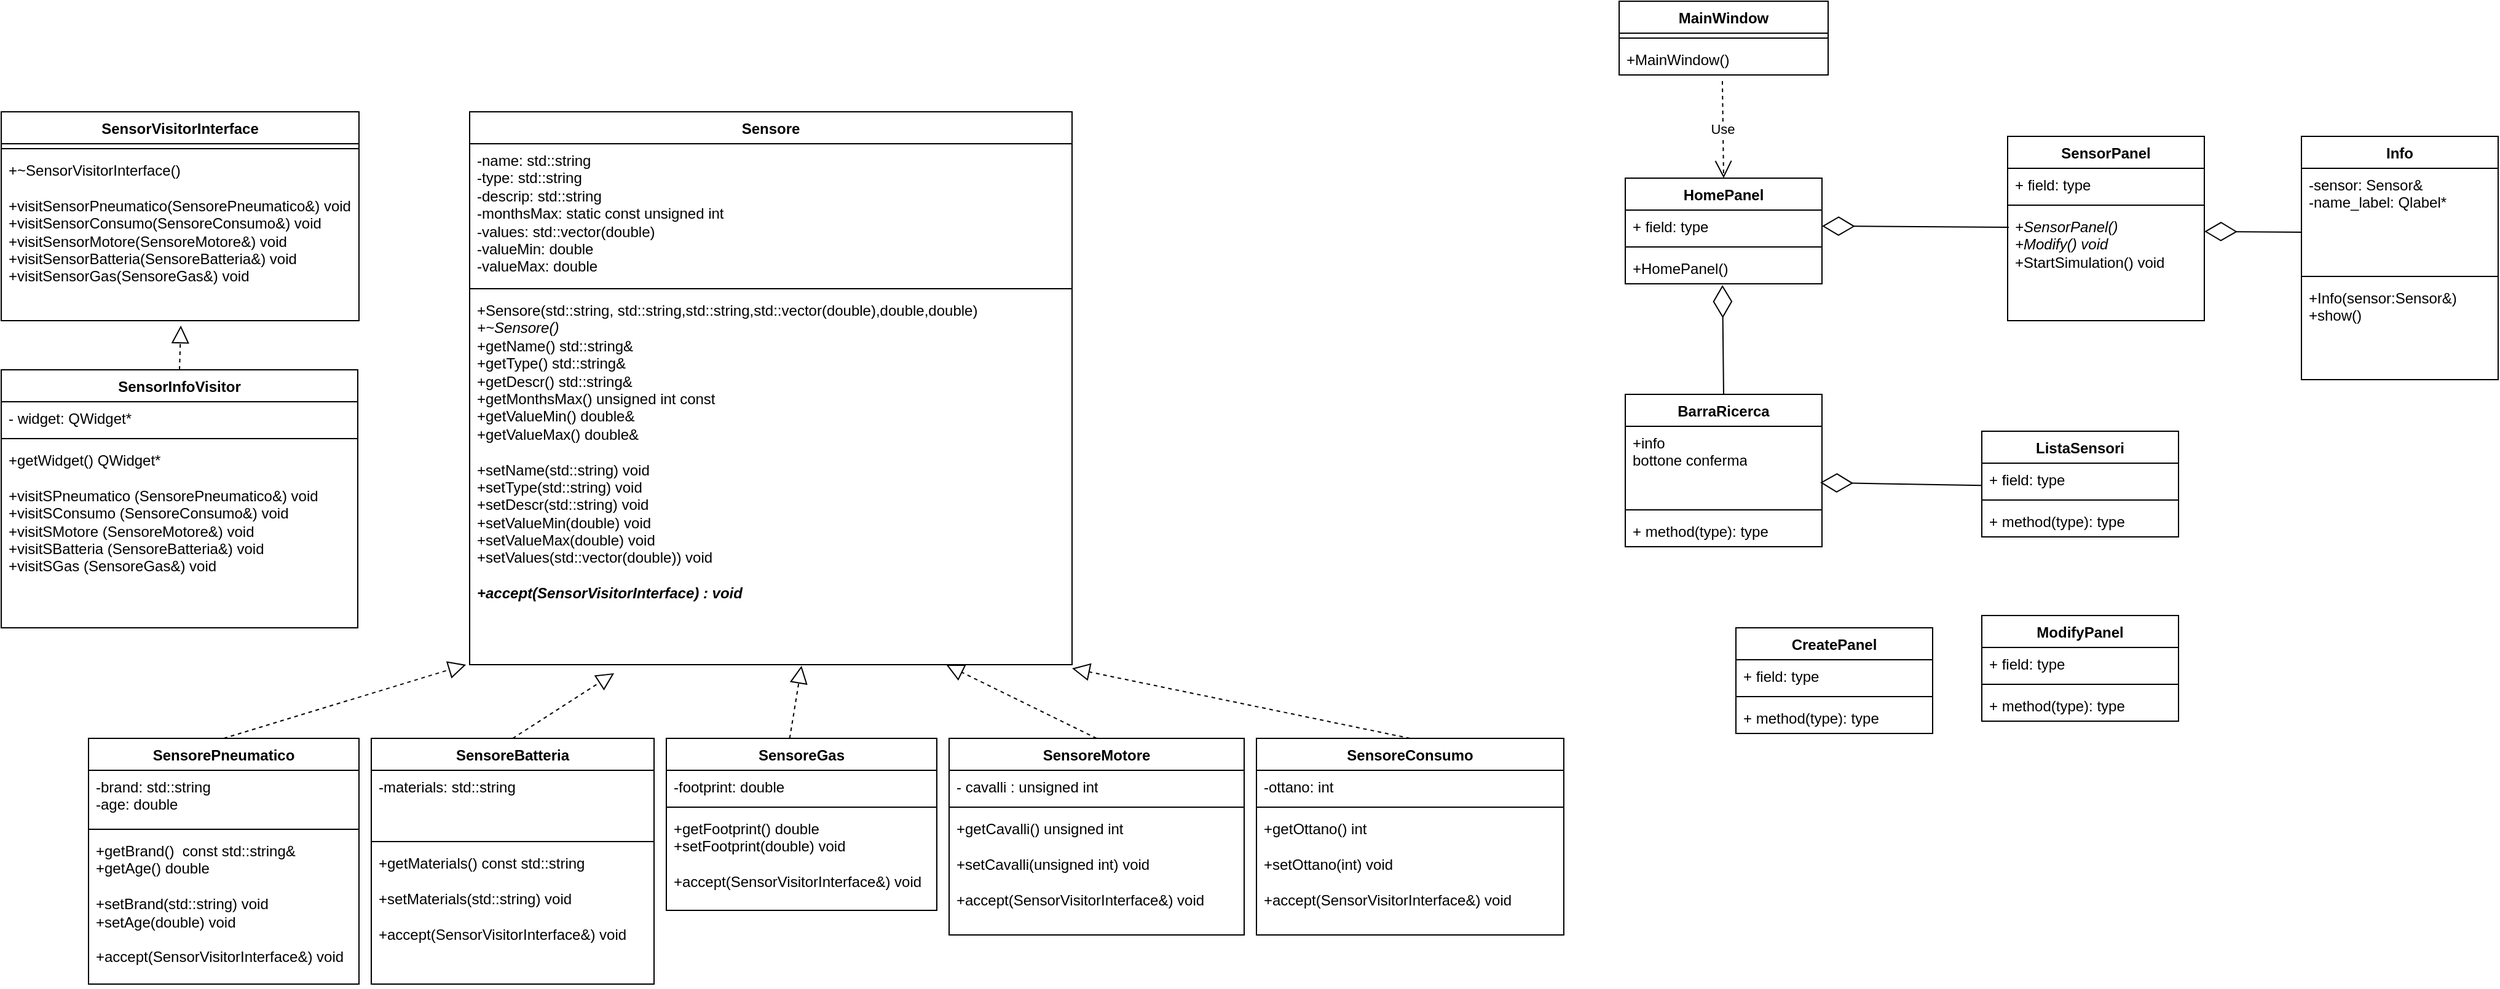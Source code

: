 <mxfile version="23.1.1" type="device">
  <diagram name="Pagina-1" id="JBa5BIfP5XsQkjDBplWv">
    <mxGraphModel dx="2501" dy="1965" grid="1" gridSize="10" guides="1" tooltips="1" connect="1" arrows="1" fold="1" page="1" pageScale="1" pageWidth="827" pageHeight="1169" math="0" shadow="0">
      <root>
        <mxCell id="0" />
        <mxCell id="1" parent="0" />
        <mxCell id="zbL_qKf_Tlt8L6PKWQmp-9" value="Sensore" style="swimlane;fontStyle=1;align=center;verticalAlign=top;childLayout=stackLayout;horizontal=1;startSize=26;horizontalStack=0;resizeParent=1;resizeParentMax=0;resizeLast=0;collapsible=1;marginBottom=0;whiteSpace=wrap;html=1;" parent="1" vertex="1">
          <mxGeometry x="-10" y="-140" width="490" height="450" as="geometry" />
        </mxCell>
        <mxCell id="zbL_qKf_Tlt8L6PKWQmp-10" value="-name: std::string&lt;br&gt;-type: std::string&lt;br&gt;-descrip: std::string&lt;br&gt;-monthsMax: static const unsigned int&lt;br&gt;-values: std::vector(double)&lt;br&gt;-valueMin: double&lt;br&gt;-valueMax: double" style="text;strokeColor=none;fillColor=none;align=left;verticalAlign=top;spacingLeft=4;spacingRight=4;overflow=hidden;rotatable=0;points=[[0,0.5],[1,0.5]];portConstraint=eastwest;whiteSpace=wrap;html=1;" parent="zbL_qKf_Tlt8L6PKWQmp-9" vertex="1">
          <mxGeometry y="26" width="490" height="114" as="geometry" />
        </mxCell>
        <mxCell id="zbL_qKf_Tlt8L6PKWQmp-11" value="" style="line;strokeWidth=1;fillColor=none;align=left;verticalAlign=middle;spacingTop=-1;spacingLeft=3;spacingRight=3;rotatable=0;labelPosition=right;points=[];portConstraint=eastwest;strokeColor=inherit;" parent="zbL_qKf_Tlt8L6PKWQmp-9" vertex="1">
          <mxGeometry y="140" width="490" height="8" as="geometry" />
        </mxCell>
        <mxCell id="zbL_qKf_Tlt8L6PKWQmp-12" value="+Sensore(std::string, std::string,std::string,std::vector(double),double,double)&lt;br&gt;&lt;i&gt;+~Sensore()&lt;br&gt;&lt;/i&gt;+getName() std::string&amp;amp;&lt;br&gt;+getType() std::string&amp;amp;&lt;br&gt;+getDescr() std::string&amp;amp;&lt;br&gt;+getMonthsMax() unsigned int const&lt;br&gt;+getValueMin() double&amp;amp;&lt;br&gt;+getValueMax() double&amp;amp;&lt;br&gt;&lt;br&gt;+setName(std::string) void&lt;br&gt;+setType(std::string) void&lt;br&gt;+setDescr(std::string) void&lt;br&gt;+setValueMin(double) void&lt;br&gt;+setValueMax(double) void&lt;br&gt;+setValues(std::vector(double)) void&lt;br&gt;&lt;br&gt;&lt;b&gt;&lt;i&gt;+accept(SensorVisitorInterface) : void&lt;/i&gt;&lt;/b&gt;" style="text;strokeColor=none;fillColor=none;align=left;verticalAlign=top;spacingLeft=4;spacingRight=4;overflow=hidden;rotatable=0;points=[[0,0.5],[1,0.5]];portConstraint=eastwest;whiteSpace=wrap;html=1;" parent="zbL_qKf_Tlt8L6PKWQmp-9" vertex="1">
          <mxGeometry y="148" width="490" height="302" as="geometry" />
        </mxCell>
        <mxCell id="zbL_qKf_Tlt8L6PKWQmp-13" value="SensorePneumatico" style="swimlane;fontStyle=1;align=center;verticalAlign=top;childLayout=stackLayout;horizontal=1;startSize=26;horizontalStack=0;resizeParent=1;resizeParentMax=0;resizeLast=0;collapsible=1;marginBottom=0;whiteSpace=wrap;html=1;" parent="1" vertex="1">
          <mxGeometry x="-320" y="370" width="220" height="200" as="geometry" />
        </mxCell>
        <mxCell id="zbL_qKf_Tlt8L6PKWQmp-14" value="-brand: std::string&lt;br&gt;-age: double" style="text;strokeColor=none;fillColor=none;align=left;verticalAlign=top;spacingLeft=4;spacingRight=4;overflow=hidden;rotatable=0;points=[[0,0.5],[1,0.5]];portConstraint=eastwest;whiteSpace=wrap;html=1;" parent="zbL_qKf_Tlt8L6PKWQmp-13" vertex="1">
          <mxGeometry y="26" width="220" height="44" as="geometry" />
        </mxCell>
        <mxCell id="zbL_qKf_Tlt8L6PKWQmp-15" value="" style="line;strokeWidth=1;fillColor=none;align=left;verticalAlign=middle;spacingTop=-1;spacingLeft=3;spacingRight=3;rotatable=0;labelPosition=right;points=[];portConstraint=eastwest;strokeColor=inherit;" parent="zbL_qKf_Tlt8L6PKWQmp-13" vertex="1">
          <mxGeometry y="70" width="220" height="8" as="geometry" />
        </mxCell>
        <mxCell id="zbL_qKf_Tlt8L6PKWQmp-16" value="+getBrand()&amp;nbsp; const std::string&amp;amp;&lt;br&gt;+getAge() double&lt;br&gt;&lt;br&gt;+setBrand(std::string) void&lt;br&gt;+setAge(double) void&lt;br&gt;&lt;br&gt;+accept(SensorVisitorInterface&amp;amp;) void" style="text;strokeColor=none;fillColor=none;align=left;verticalAlign=top;spacingLeft=4;spacingRight=4;overflow=hidden;rotatable=0;points=[[0,0.5],[1,0.5]];portConstraint=eastwest;whiteSpace=wrap;html=1;" parent="zbL_qKf_Tlt8L6PKWQmp-13" vertex="1">
          <mxGeometry y="78" width="220" height="122" as="geometry" />
        </mxCell>
        <mxCell id="zbL_qKf_Tlt8L6PKWQmp-17" value="SensoreConsumo" style="swimlane;fontStyle=1;align=center;verticalAlign=top;childLayout=stackLayout;horizontal=1;startSize=26;horizontalStack=0;resizeParent=1;resizeParentMax=0;resizeLast=0;collapsible=1;marginBottom=0;whiteSpace=wrap;html=1;" parent="1" vertex="1">
          <mxGeometry x="630" y="370" width="250" height="160" as="geometry" />
        </mxCell>
        <mxCell id="zbL_qKf_Tlt8L6PKWQmp-18" value="-ottano: int" style="text;strokeColor=none;fillColor=none;align=left;verticalAlign=top;spacingLeft=4;spacingRight=4;overflow=hidden;rotatable=0;points=[[0,0.5],[1,0.5]];portConstraint=eastwest;whiteSpace=wrap;html=1;" parent="zbL_qKf_Tlt8L6PKWQmp-17" vertex="1">
          <mxGeometry y="26" width="250" height="26" as="geometry" />
        </mxCell>
        <mxCell id="zbL_qKf_Tlt8L6PKWQmp-19" value="" style="line;strokeWidth=1;fillColor=none;align=left;verticalAlign=middle;spacingTop=-1;spacingLeft=3;spacingRight=3;rotatable=0;labelPosition=right;points=[];portConstraint=eastwest;strokeColor=inherit;" parent="zbL_qKf_Tlt8L6PKWQmp-17" vertex="1">
          <mxGeometry y="52" width="250" height="8" as="geometry" />
        </mxCell>
        <mxCell id="zbL_qKf_Tlt8L6PKWQmp-20" value="+getOttano() int&lt;br&gt;&lt;br&gt;+setOttano(int) void&lt;br&gt;&lt;br&gt;+accept(SensorVisitorInterface&amp;amp;) void" style="text;strokeColor=none;fillColor=none;align=left;verticalAlign=top;spacingLeft=4;spacingRight=4;overflow=hidden;rotatable=0;points=[[0,0.5],[1,0.5]];portConstraint=eastwest;whiteSpace=wrap;html=1;" parent="zbL_qKf_Tlt8L6PKWQmp-17" vertex="1">
          <mxGeometry y="60" width="250" height="100" as="geometry" />
        </mxCell>
        <mxCell id="zbL_qKf_Tlt8L6PKWQmp-21" value="MainWindow" style="swimlane;fontStyle=1;align=center;verticalAlign=top;childLayout=stackLayout;horizontal=1;startSize=26;horizontalStack=0;resizeParent=1;resizeParentMax=0;resizeLast=0;collapsible=1;marginBottom=0;whiteSpace=wrap;html=1;" parent="1" vertex="1">
          <mxGeometry x="925" y="-230" width="170" height="60" as="geometry" />
        </mxCell>
        <mxCell id="zbL_qKf_Tlt8L6PKWQmp-23" value="" style="line;strokeWidth=1;fillColor=none;align=left;verticalAlign=middle;spacingTop=-1;spacingLeft=3;spacingRight=3;rotatable=0;labelPosition=right;points=[];portConstraint=eastwest;strokeColor=inherit;" parent="zbL_qKf_Tlt8L6PKWQmp-21" vertex="1">
          <mxGeometry y="26" width="170" height="8" as="geometry" />
        </mxCell>
        <mxCell id="zbL_qKf_Tlt8L6PKWQmp-24" value="+MainWindow()" style="text;strokeColor=none;fillColor=none;align=left;verticalAlign=top;spacingLeft=4;spacingRight=4;overflow=hidden;rotatable=0;points=[[0,0.5],[1,0.5]];portConstraint=eastwest;whiteSpace=wrap;html=1;" parent="zbL_qKf_Tlt8L6PKWQmp-21" vertex="1">
          <mxGeometry y="34" width="170" height="26" as="geometry" />
        </mxCell>
        <mxCell id="zbL_qKf_Tlt8L6PKWQmp-25" value="SensorPanel" style="swimlane;fontStyle=1;align=center;verticalAlign=top;childLayout=stackLayout;horizontal=1;startSize=26;horizontalStack=0;resizeParent=1;resizeParentMax=0;resizeLast=0;collapsible=1;marginBottom=0;whiteSpace=wrap;html=1;" parent="1" vertex="1">
          <mxGeometry x="1241" y="-120" width="160" height="150" as="geometry" />
        </mxCell>
        <mxCell id="zbL_qKf_Tlt8L6PKWQmp-26" value="+ field: type" style="text;strokeColor=none;fillColor=none;align=left;verticalAlign=top;spacingLeft=4;spacingRight=4;overflow=hidden;rotatable=0;points=[[0,0.5],[1,0.5]];portConstraint=eastwest;whiteSpace=wrap;html=1;" parent="zbL_qKf_Tlt8L6PKWQmp-25" vertex="1">
          <mxGeometry y="26" width="160" height="26" as="geometry" />
        </mxCell>
        <mxCell id="zbL_qKf_Tlt8L6PKWQmp-27" value="" style="line;strokeWidth=1;fillColor=none;align=left;verticalAlign=middle;spacingTop=-1;spacingLeft=3;spacingRight=3;rotatable=0;labelPosition=right;points=[];portConstraint=eastwest;strokeColor=inherit;" parent="zbL_qKf_Tlt8L6PKWQmp-25" vertex="1">
          <mxGeometry y="52" width="160" height="8" as="geometry" />
        </mxCell>
        <mxCell id="zbL_qKf_Tlt8L6PKWQmp-28" value="&lt;span style=&quot;border-color: var(--border-color);&quot;&gt;&lt;font style=&quot;font-size: 12px;&quot;&gt;&lt;i&gt;+SensorPanel()&lt;br&gt;+Modify() void&lt;/i&gt;&lt;br style=&quot;border-color: var(--border-color);&quot;&gt;&lt;span style=&quot;border-color: var(--border-color);&quot;&gt;+StartSimulation() void&lt;/span&gt;&lt;/font&gt;&lt;/span&gt;" style="text;strokeColor=none;fillColor=none;align=left;verticalAlign=top;spacingLeft=4;spacingRight=4;overflow=hidden;rotatable=0;points=[[0,0.5],[1,0.5]];portConstraint=eastwest;whiteSpace=wrap;html=1;" parent="zbL_qKf_Tlt8L6PKWQmp-25" vertex="1">
          <mxGeometry y="60" width="160" height="90" as="geometry" />
        </mxCell>
        <mxCell id="zbL_qKf_Tlt8L6PKWQmp-49" value="" style="endArrow=diamondThin;endFill=0;endSize=24;html=1;rounded=0;entryX=1;entryY=0.5;entryDx=0;entryDy=0;exitX=0.006;exitY=0.156;exitDx=0;exitDy=0;exitPerimeter=0;" parent="1" source="zbL_qKf_Tlt8L6PKWQmp-28" target="zbL_qKf_Tlt8L6PKWQmp-43" edge="1">
          <mxGeometry width="160" relative="1" as="geometry">
            <mxPoint x="1360" y="-50" as="sourcePoint" />
            <mxPoint x="1360" y="160" as="targetPoint" />
          </mxGeometry>
        </mxCell>
        <mxCell id="zbL_qKf_Tlt8L6PKWQmp-55" value="BarraRicerca" style="swimlane;fontStyle=1;align=center;verticalAlign=top;childLayout=stackLayout;horizontal=1;startSize=26;horizontalStack=0;resizeParent=1;resizeParentMax=0;resizeLast=0;collapsible=1;marginBottom=0;whiteSpace=wrap;html=1;" parent="1" vertex="1">
          <mxGeometry x="930" y="90" width="160" height="124" as="geometry" />
        </mxCell>
        <mxCell id="zbL_qKf_Tlt8L6PKWQmp-56" value="+info&lt;br&gt;bottone conferma" style="text;strokeColor=none;fillColor=none;align=left;verticalAlign=top;spacingLeft=4;spacingRight=4;overflow=hidden;rotatable=0;points=[[0,0.5],[1,0.5]];portConstraint=eastwest;whiteSpace=wrap;html=1;" parent="zbL_qKf_Tlt8L6PKWQmp-55" vertex="1">
          <mxGeometry y="26" width="160" height="64" as="geometry" />
        </mxCell>
        <mxCell id="zbL_qKf_Tlt8L6PKWQmp-57" value="" style="line;strokeWidth=1;fillColor=none;align=left;verticalAlign=middle;spacingTop=-1;spacingLeft=3;spacingRight=3;rotatable=0;labelPosition=right;points=[];portConstraint=eastwest;strokeColor=inherit;" parent="zbL_qKf_Tlt8L6PKWQmp-55" vertex="1">
          <mxGeometry y="90" width="160" height="8" as="geometry" />
        </mxCell>
        <mxCell id="zbL_qKf_Tlt8L6PKWQmp-58" value="+ method(type): type" style="text;strokeColor=none;fillColor=none;align=left;verticalAlign=top;spacingLeft=4;spacingRight=4;overflow=hidden;rotatable=0;points=[[0,0.5],[1,0.5]];portConstraint=eastwest;whiteSpace=wrap;html=1;" parent="zbL_qKf_Tlt8L6PKWQmp-55" vertex="1">
          <mxGeometry y="98" width="160" height="26" as="geometry" />
        </mxCell>
        <mxCell id="zbL_qKf_Tlt8L6PKWQmp-59" value="ListaSensori" style="swimlane;fontStyle=1;align=center;verticalAlign=top;childLayout=stackLayout;horizontal=1;startSize=26;horizontalStack=0;resizeParent=1;resizeParentMax=0;resizeLast=0;collapsible=1;marginBottom=0;whiteSpace=wrap;html=1;" parent="1" vertex="1">
          <mxGeometry x="1220" y="120" width="160" height="86" as="geometry" />
        </mxCell>
        <mxCell id="zbL_qKf_Tlt8L6PKWQmp-60" value="+ field: type" style="text;strokeColor=none;fillColor=none;align=left;verticalAlign=top;spacingLeft=4;spacingRight=4;overflow=hidden;rotatable=0;points=[[0,0.5],[1,0.5]];portConstraint=eastwest;whiteSpace=wrap;html=1;" parent="zbL_qKf_Tlt8L6PKWQmp-59" vertex="1">
          <mxGeometry y="26" width="160" height="26" as="geometry" />
        </mxCell>
        <mxCell id="zbL_qKf_Tlt8L6PKWQmp-61" value="" style="line;strokeWidth=1;fillColor=none;align=left;verticalAlign=middle;spacingTop=-1;spacingLeft=3;spacingRight=3;rotatable=0;labelPosition=right;points=[];portConstraint=eastwest;strokeColor=inherit;" parent="zbL_qKf_Tlt8L6PKWQmp-59" vertex="1">
          <mxGeometry y="52" width="160" height="8" as="geometry" />
        </mxCell>
        <mxCell id="zbL_qKf_Tlt8L6PKWQmp-62" value="+ method(type): type" style="text;strokeColor=none;fillColor=none;align=left;verticalAlign=top;spacingLeft=4;spacingRight=4;overflow=hidden;rotatable=0;points=[[0,0.5],[1,0.5]];portConstraint=eastwest;whiteSpace=wrap;html=1;" parent="zbL_qKf_Tlt8L6PKWQmp-59" vertex="1">
          <mxGeometry y="60" width="160" height="26" as="geometry" />
        </mxCell>
        <mxCell id="zbL_qKf_Tlt8L6PKWQmp-63" value="" style="endArrow=diamondThin;endFill=0;endSize=24;html=1;rounded=0;entryX=0.494;entryY=1.038;entryDx=0;entryDy=0;entryPerimeter=0;exitX=0.5;exitY=0;exitDx=0;exitDy=0;" parent="1" source="zbL_qKf_Tlt8L6PKWQmp-55" target="zbL_qKf_Tlt8L6PKWQmp-45" edge="1">
          <mxGeometry width="160" relative="1" as="geometry">
            <mxPoint x="1170" y="70" as="sourcePoint" />
            <mxPoint x="1370" y="240" as="targetPoint" />
          </mxGeometry>
        </mxCell>
        <mxCell id="zbL_qKf_Tlt8L6PKWQmp-65" value="" style="endArrow=diamondThin;endFill=0;endSize=24;html=1;rounded=0;entryX=0.491;entryY=1.025;entryDx=0;entryDy=0;entryPerimeter=0;" parent="1" edge="1">
          <mxGeometry width="160" relative="1" as="geometry">
            <mxPoint x="1220" y="164.17" as="sourcePoint" />
            <mxPoint x="1088.56" y="161.82" as="targetPoint" />
          </mxGeometry>
        </mxCell>
        <mxCell id="zbL_qKf_Tlt8L6PKWQmp-66" value="ModifyPanel" style="swimlane;fontStyle=1;align=center;verticalAlign=top;childLayout=stackLayout;horizontal=1;startSize=26;horizontalStack=0;resizeParent=1;resizeParentMax=0;resizeLast=0;collapsible=1;marginBottom=0;whiteSpace=wrap;html=1;" parent="1" vertex="1">
          <mxGeometry x="1220" y="270" width="160" height="86" as="geometry" />
        </mxCell>
        <mxCell id="zbL_qKf_Tlt8L6PKWQmp-67" value="+ field: type" style="text;strokeColor=none;fillColor=none;align=left;verticalAlign=top;spacingLeft=4;spacingRight=4;overflow=hidden;rotatable=0;points=[[0,0.5],[1,0.5]];portConstraint=eastwest;whiteSpace=wrap;html=1;" parent="zbL_qKf_Tlt8L6PKWQmp-66" vertex="1">
          <mxGeometry y="26" width="160" height="26" as="geometry" />
        </mxCell>
        <mxCell id="zbL_qKf_Tlt8L6PKWQmp-68" value="" style="line;strokeWidth=1;fillColor=none;align=left;verticalAlign=middle;spacingTop=-1;spacingLeft=3;spacingRight=3;rotatable=0;labelPosition=right;points=[];portConstraint=eastwest;strokeColor=inherit;" parent="zbL_qKf_Tlt8L6PKWQmp-66" vertex="1">
          <mxGeometry y="52" width="160" height="8" as="geometry" />
        </mxCell>
        <mxCell id="zbL_qKf_Tlt8L6PKWQmp-69" value="+ method(type): type" style="text;strokeColor=none;fillColor=none;align=left;verticalAlign=top;spacingLeft=4;spacingRight=4;overflow=hidden;rotatable=0;points=[[0,0.5],[1,0.5]];portConstraint=eastwest;whiteSpace=wrap;html=1;" parent="zbL_qKf_Tlt8L6PKWQmp-66" vertex="1">
          <mxGeometry y="60" width="160" height="26" as="geometry" />
        </mxCell>
        <mxCell id="zbL_qKf_Tlt8L6PKWQmp-70" value="CreatePanel" style="swimlane;fontStyle=1;align=center;verticalAlign=top;childLayout=stackLayout;horizontal=1;startSize=26;horizontalStack=0;resizeParent=1;resizeParentMax=0;resizeLast=0;collapsible=1;marginBottom=0;whiteSpace=wrap;html=1;" parent="1" vertex="1">
          <mxGeometry x="1020" y="280" width="160" height="86" as="geometry" />
        </mxCell>
        <mxCell id="zbL_qKf_Tlt8L6PKWQmp-71" value="+ field: type" style="text;strokeColor=none;fillColor=none;align=left;verticalAlign=top;spacingLeft=4;spacingRight=4;overflow=hidden;rotatable=0;points=[[0,0.5],[1,0.5]];portConstraint=eastwest;whiteSpace=wrap;html=1;" parent="zbL_qKf_Tlt8L6PKWQmp-70" vertex="1">
          <mxGeometry y="26" width="160" height="26" as="geometry" />
        </mxCell>
        <mxCell id="zbL_qKf_Tlt8L6PKWQmp-72" value="" style="line;strokeWidth=1;fillColor=none;align=left;verticalAlign=middle;spacingTop=-1;spacingLeft=3;spacingRight=3;rotatable=0;labelPosition=right;points=[];portConstraint=eastwest;strokeColor=inherit;" parent="zbL_qKf_Tlt8L6PKWQmp-70" vertex="1">
          <mxGeometry y="52" width="160" height="8" as="geometry" />
        </mxCell>
        <mxCell id="zbL_qKf_Tlt8L6PKWQmp-73" value="+ method(type): type" style="text;strokeColor=none;fillColor=none;align=left;verticalAlign=top;spacingLeft=4;spacingRight=4;overflow=hidden;rotatable=0;points=[[0,0.5],[1,0.5]];portConstraint=eastwest;whiteSpace=wrap;html=1;" parent="zbL_qKf_Tlt8L6PKWQmp-70" vertex="1">
          <mxGeometry y="60" width="160" height="26" as="geometry" />
        </mxCell>
        <mxCell id="olxZ4vboMqrEXyTgtpr_-3" value="SensorVisitorInterface" style="swimlane;fontStyle=1;align=center;verticalAlign=top;childLayout=stackLayout;horizontal=1;startSize=26;horizontalStack=0;resizeParent=1;resizeParentMax=0;resizeLast=0;collapsible=1;marginBottom=0;whiteSpace=wrap;html=1;" parent="1" vertex="1">
          <mxGeometry x="-391" y="-140" width="291" height="170" as="geometry" />
        </mxCell>
        <mxCell id="olxZ4vboMqrEXyTgtpr_-5" value="" style="line;strokeWidth=1;fillColor=none;align=left;verticalAlign=middle;spacingTop=-1;spacingLeft=3;spacingRight=3;rotatable=0;labelPosition=right;points=[];portConstraint=eastwest;strokeColor=inherit;" parent="olxZ4vboMqrEXyTgtpr_-3" vertex="1">
          <mxGeometry y="26" width="291" height="8" as="geometry" />
        </mxCell>
        <mxCell id="olxZ4vboMqrEXyTgtpr_-6" value="+~SensorVisitorInterface()&lt;br&gt;&lt;br&gt;+visitSensorPneumatico(SensorePneumatico&amp;amp;) void&lt;br&gt;+visitSensorConsumo(SensoreConsumo&amp;amp;) void&lt;br&gt;+visitSensorMotore(SensoreMotore&amp;amp;) void&lt;br&gt;+visitSensorBatteria(SensoreBatteria&amp;amp;) void&lt;br&gt;+visitSensorGas(SensoreGas&amp;amp;) void" style="text;strokeColor=none;fillColor=none;align=left;verticalAlign=top;spacingLeft=4;spacingRight=4;overflow=hidden;rotatable=0;points=[[0,0.5],[1,0.5]];portConstraint=eastwest;whiteSpace=wrap;html=1;" parent="olxZ4vboMqrEXyTgtpr_-3" vertex="1">
          <mxGeometry y="34" width="291" height="136" as="geometry" />
        </mxCell>
        <mxCell id="olxZ4vboMqrEXyTgtpr_-7" value="" style="endArrow=block;dashed=1;endFill=0;endSize=12;html=1;rounded=0;exitX=0.5;exitY=0;exitDx=0;exitDy=0;entryX=1;entryY=1.01;entryDx=0;entryDy=0;entryPerimeter=0;" parent="1" source="zbL_qKf_Tlt8L6PKWQmp-17" target="zbL_qKf_Tlt8L6PKWQmp-12" edge="1">
          <mxGeometry width="160" relative="1" as="geometry">
            <mxPoint x="459" y="570" as="sourcePoint" />
            <mxPoint x="260" y="470" as="targetPoint" />
          </mxGeometry>
        </mxCell>
        <mxCell id="olxZ4vboMqrEXyTgtpr_-8" value="" style="endArrow=block;dashed=1;endFill=0;endSize=12;html=1;rounded=0;exitX=0.5;exitY=0;exitDx=0;exitDy=0;entryX=-0.006;entryY=1;entryDx=0;entryDy=0;entryPerimeter=0;" parent="1" source="zbL_qKf_Tlt8L6PKWQmp-13" target="zbL_qKf_Tlt8L6PKWQmp-12" edge="1">
          <mxGeometry width="160" relative="1" as="geometry">
            <mxPoint x="750" y="400" as="sourcePoint" />
            <mxPoint x="910" y="400" as="targetPoint" />
          </mxGeometry>
        </mxCell>
        <mxCell id="Os3pm4ObwFvldA5OSd1i-1" value="SensoreBatteria" style="swimlane;fontStyle=1;align=center;verticalAlign=top;childLayout=stackLayout;horizontal=1;startSize=26;horizontalStack=0;resizeParent=1;resizeParentMax=0;resizeLast=0;collapsible=1;marginBottom=0;whiteSpace=wrap;html=1;" parent="1" vertex="1">
          <mxGeometry x="-90" y="370" width="230" height="200" as="geometry" />
        </mxCell>
        <mxCell id="Os3pm4ObwFvldA5OSd1i-2" value="-materials: std::string" style="text;strokeColor=none;fillColor=none;align=left;verticalAlign=top;spacingLeft=4;spacingRight=4;overflow=hidden;rotatable=0;points=[[0,0.5],[1,0.5]];portConstraint=eastwest;whiteSpace=wrap;html=1;" parent="Os3pm4ObwFvldA5OSd1i-1" vertex="1">
          <mxGeometry y="26" width="230" height="54" as="geometry" />
        </mxCell>
        <mxCell id="Os3pm4ObwFvldA5OSd1i-3" value="" style="line;strokeWidth=1;fillColor=none;align=left;verticalAlign=middle;spacingTop=-1;spacingLeft=3;spacingRight=3;rotatable=0;labelPosition=right;points=[];portConstraint=eastwest;strokeColor=inherit;" parent="Os3pm4ObwFvldA5OSd1i-1" vertex="1">
          <mxGeometry y="80" width="230" height="8" as="geometry" />
        </mxCell>
        <mxCell id="Os3pm4ObwFvldA5OSd1i-4" value="+getMaterials() const std::string&lt;br&gt;&lt;br&gt;+setMaterials(std::string) void&lt;br&gt;&lt;br&gt;+accept(SensorVisitorInterface&amp;amp;) void" style="text;strokeColor=none;fillColor=none;align=left;verticalAlign=top;spacingLeft=4;spacingRight=4;overflow=hidden;rotatable=0;points=[[0,0.5],[1,0.5]];portConstraint=eastwest;whiteSpace=wrap;html=1;" parent="Os3pm4ObwFvldA5OSd1i-1" vertex="1">
          <mxGeometry y="88" width="230" height="112" as="geometry" />
        </mxCell>
        <mxCell id="Os3pm4ObwFvldA5OSd1i-5" value="SensoreGas" style="swimlane;fontStyle=1;align=center;verticalAlign=top;childLayout=stackLayout;horizontal=1;startSize=26;horizontalStack=0;resizeParent=1;resizeParentMax=0;resizeLast=0;collapsible=1;marginBottom=0;whiteSpace=wrap;html=1;" parent="1" vertex="1">
          <mxGeometry x="150" y="370" width="220" height="140" as="geometry" />
        </mxCell>
        <mxCell id="Os3pm4ObwFvldA5OSd1i-6" value="-footprint: double" style="text;strokeColor=none;fillColor=none;align=left;verticalAlign=top;spacingLeft=4;spacingRight=4;overflow=hidden;rotatable=0;points=[[0,0.5],[1,0.5]];portConstraint=eastwest;whiteSpace=wrap;html=1;" parent="Os3pm4ObwFvldA5OSd1i-5" vertex="1">
          <mxGeometry y="26" width="220" height="26" as="geometry" />
        </mxCell>
        <mxCell id="Os3pm4ObwFvldA5OSd1i-7" value="" style="line;strokeWidth=1;fillColor=none;align=left;verticalAlign=middle;spacingTop=-1;spacingLeft=3;spacingRight=3;rotatable=0;labelPosition=right;points=[];portConstraint=eastwest;strokeColor=inherit;" parent="Os3pm4ObwFvldA5OSd1i-5" vertex="1">
          <mxGeometry y="52" width="220" height="8" as="geometry" />
        </mxCell>
        <mxCell id="Os3pm4ObwFvldA5OSd1i-8" value="+getFootprint() double&lt;br&gt;+setFootprint(double) void&lt;br&gt;&lt;br&gt;+accept(SensorVisitorInterface&amp;amp;) void" style="text;strokeColor=none;fillColor=none;align=left;verticalAlign=top;spacingLeft=4;spacingRight=4;overflow=hidden;rotatable=0;points=[[0,0.5],[1,0.5]];portConstraint=eastwest;whiteSpace=wrap;html=1;" parent="Os3pm4ObwFvldA5OSd1i-5" vertex="1">
          <mxGeometry y="60" width="220" height="80" as="geometry" />
        </mxCell>
        <mxCell id="Os3pm4ObwFvldA5OSd1i-9" value="SensoreMotore" style="swimlane;fontStyle=1;align=center;verticalAlign=top;childLayout=stackLayout;horizontal=1;startSize=26;horizontalStack=0;resizeParent=1;resizeParentMax=0;resizeLast=0;collapsible=1;marginBottom=0;whiteSpace=wrap;html=1;" parent="1" vertex="1">
          <mxGeometry x="380" y="370" width="240" height="160" as="geometry" />
        </mxCell>
        <mxCell id="Os3pm4ObwFvldA5OSd1i-10" value="- cavalli : unsigned int" style="text;strokeColor=none;fillColor=none;align=left;verticalAlign=top;spacingLeft=4;spacingRight=4;overflow=hidden;rotatable=0;points=[[0,0.5],[1,0.5]];portConstraint=eastwest;whiteSpace=wrap;html=1;" parent="Os3pm4ObwFvldA5OSd1i-9" vertex="1">
          <mxGeometry y="26" width="240" height="26" as="geometry" />
        </mxCell>
        <mxCell id="Os3pm4ObwFvldA5OSd1i-11" value="" style="line;strokeWidth=1;fillColor=none;align=left;verticalAlign=middle;spacingTop=-1;spacingLeft=3;spacingRight=3;rotatable=0;labelPosition=right;points=[];portConstraint=eastwest;strokeColor=inherit;" parent="Os3pm4ObwFvldA5OSd1i-9" vertex="1">
          <mxGeometry y="52" width="240" height="8" as="geometry" />
        </mxCell>
        <mxCell id="Os3pm4ObwFvldA5OSd1i-12" value="+getCavalli() unsigned int&lt;br&gt;&lt;br&gt;+setCavalli(unsigned int) void&lt;br&gt;&lt;br&gt;+accept(SensorVisitorInterface&amp;amp;) void" style="text;strokeColor=none;fillColor=none;align=left;verticalAlign=top;spacingLeft=4;spacingRight=4;overflow=hidden;rotatable=0;points=[[0,0.5],[1,0.5]];portConstraint=eastwest;whiteSpace=wrap;html=1;" parent="Os3pm4ObwFvldA5OSd1i-9" vertex="1">
          <mxGeometry y="60" width="240" height="100" as="geometry" />
        </mxCell>
        <mxCell id="Os3pm4ObwFvldA5OSd1i-18" value="" style="endArrow=diamondThin;endFill=0;endSize=24;html=1;rounded=0;entryX=1;entryY=0.5;entryDx=0;entryDy=0;exitX=0;exitY=0.619;exitDx=0;exitDy=0;exitPerimeter=0;" parent="1" source="Os3pm4ObwFvldA5OSd1i-20" edge="1">
          <mxGeometry width="160" relative="1" as="geometry">
            <mxPoint x="1570" y="-100.0" as="sourcePoint" />
            <mxPoint x="1401" y="-42.62" as="targetPoint" />
          </mxGeometry>
        </mxCell>
        <mxCell id="Os3pm4ObwFvldA5OSd1i-19" value="Info" style="swimlane;fontStyle=1;align=center;verticalAlign=top;childLayout=stackLayout;horizontal=1;startSize=26;horizontalStack=0;resizeParent=1;resizeParentMax=0;resizeLast=0;collapsible=1;marginBottom=0;whiteSpace=wrap;html=1;" parent="1" vertex="1">
          <mxGeometry x="1480" y="-120" width="160" height="198" as="geometry" />
        </mxCell>
        <mxCell id="Os3pm4ObwFvldA5OSd1i-20" value="-sensor: Sensor&amp;amp;&lt;br&gt;-name_label: Qlabel*&lt;br&gt;" style="text;strokeColor=none;fillColor=none;align=left;verticalAlign=top;spacingLeft=4;spacingRight=4;overflow=hidden;rotatable=0;points=[[0,0.5],[1,0.5]];portConstraint=eastwest;whiteSpace=wrap;html=1;" parent="Os3pm4ObwFvldA5OSd1i-19" vertex="1">
          <mxGeometry y="26" width="160" height="84" as="geometry" />
        </mxCell>
        <mxCell id="Os3pm4ObwFvldA5OSd1i-21" value="" style="line;strokeWidth=1;fillColor=none;align=left;verticalAlign=middle;spacingTop=-1;spacingLeft=3;spacingRight=3;rotatable=0;labelPosition=right;points=[];portConstraint=eastwest;strokeColor=inherit;" parent="Os3pm4ObwFvldA5OSd1i-19" vertex="1">
          <mxGeometry y="110" width="160" height="8" as="geometry" />
        </mxCell>
        <mxCell id="Os3pm4ObwFvldA5OSd1i-22" value="+Info(sensor:Sensor&amp;amp;)&lt;br&gt;+show()" style="text;strokeColor=none;fillColor=none;align=left;verticalAlign=top;spacingLeft=4;spacingRight=4;overflow=hidden;rotatable=0;points=[[0,0.5],[1,0.5]];portConstraint=eastwest;whiteSpace=wrap;html=1;" parent="Os3pm4ObwFvldA5OSd1i-19" vertex="1">
          <mxGeometry y="118" width="160" height="80" as="geometry" />
        </mxCell>
        <mxCell id="1GYWpn7w-5X3Sn55qxMz-1" value="" style="endArrow=block;dashed=1;endFill=0;endSize=12;html=1;rounded=0;exitX=0.5;exitY=0;exitDx=0;exitDy=0;entryX=0.791;entryY=1;entryDx=0;entryDy=0;entryPerimeter=0;" parent="1" source="Os3pm4ObwFvldA5OSd1i-9" target="zbL_qKf_Tlt8L6PKWQmp-12" edge="1">
          <mxGeometry width="160" relative="1" as="geometry">
            <mxPoint x="500" y="310" as="sourcePoint" />
            <mxPoint x="660" y="310" as="targetPoint" />
          </mxGeometry>
        </mxCell>
        <mxCell id="1GYWpn7w-5X3Sn55qxMz-2" value="" style="endArrow=block;dashed=1;endFill=0;endSize=12;html=1;rounded=0;exitX=0.456;exitY=0;exitDx=0;exitDy=0;entryX=0.551;entryY=1.003;entryDx=0;entryDy=0;entryPerimeter=0;exitPerimeter=0;" parent="1" source="Os3pm4ObwFvldA5OSd1i-5" target="zbL_qKf_Tlt8L6PKWQmp-12" edge="1">
          <mxGeometry width="160" relative="1" as="geometry">
            <mxPoint x="450" y="380" as="sourcePoint" />
            <mxPoint x="407" y="340" as="targetPoint" />
          </mxGeometry>
        </mxCell>
        <mxCell id="1GYWpn7w-5X3Sn55qxMz-3" value="" style="endArrow=block;dashed=1;endFill=0;endSize=12;html=1;rounded=0;exitX=0.5;exitY=0;exitDx=0;exitDy=0;entryX=0.24;entryY=1.023;entryDx=0;entryDy=0;entryPerimeter=0;" parent="1" source="Os3pm4ObwFvldA5OSd1i-1" target="zbL_qKf_Tlt8L6PKWQmp-12" edge="1">
          <mxGeometry width="160" relative="1" as="geometry">
            <mxPoint x="460" y="390" as="sourcePoint" />
            <mxPoint x="417" y="350" as="targetPoint" />
          </mxGeometry>
        </mxCell>
        <mxCell id="1GYWpn7w-5X3Sn55qxMz-8" value="SensorInfoVisitor" style="swimlane;fontStyle=1;align=center;verticalAlign=top;childLayout=stackLayout;horizontal=1;startSize=26;horizontalStack=0;resizeParent=1;resizeParentMax=0;resizeLast=0;collapsible=1;marginBottom=0;whiteSpace=wrap;html=1;" parent="1" vertex="1">
          <mxGeometry x="-391" y="70" width="290" height="210" as="geometry" />
        </mxCell>
        <mxCell id="1GYWpn7w-5X3Sn55qxMz-9" value="- widget: QWidget*" style="text;strokeColor=none;fillColor=none;align=left;verticalAlign=top;spacingLeft=4;spacingRight=4;overflow=hidden;rotatable=0;points=[[0,0.5],[1,0.5]];portConstraint=eastwest;whiteSpace=wrap;html=1;" parent="1GYWpn7w-5X3Sn55qxMz-8" vertex="1">
          <mxGeometry y="26" width="290" height="26" as="geometry" />
        </mxCell>
        <mxCell id="1GYWpn7w-5X3Sn55qxMz-10" value="" style="line;strokeWidth=1;fillColor=none;align=left;verticalAlign=middle;spacingTop=-1;spacingLeft=3;spacingRight=3;rotatable=0;labelPosition=right;points=[];portConstraint=eastwest;strokeColor=inherit;" parent="1GYWpn7w-5X3Sn55qxMz-8" vertex="1">
          <mxGeometry y="52" width="290" height="8" as="geometry" />
        </mxCell>
        <mxCell id="1GYWpn7w-5X3Sn55qxMz-11" value="+getWidget() QWidget*&lt;br&gt;&lt;br&gt;+visitSPneumatico (SensorePneumatico&amp;amp;) void&lt;br&gt;+visitSConsumo (SensoreConsumo&amp;amp;) void&lt;br&gt;+visitSMotore (SensoreMotore&amp;amp;) void&lt;br&gt;+visitSBatteria (SensoreBatteria&amp;amp;) void&lt;br&gt;+visitSGas (SensoreGas&amp;amp;) void" style="text;strokeColor=none;fillColor=none;align=left;verticalAlign=top;spacingLeft=4;spacingRight=4;overflow=hidden;rotatable=0;points=[[0,0.5],[1,0.5]];portConstraint=eastwest;whiteSpace=wrap;html=1;" parent="1GYWpn7w-5X3Sn55qxMz-8" vertex="1">
          <mxGeometry y="60" width="290" height="150" as="geometry" />
        </mxCell>
        <mxCell id="1GYWpn7w-5X3Sn55qxMz-12" value="" style="endArrow=block;dashed=1;endFill=0;endSize=12;html=1;rounded=0;entryX=0.502;entryY=1.029;entryDx=0;entryDy=0;entryPerimeter=0;exitX=0.5;exitY=0;exitDx=0;exitDy=0;" parent="1" source="1GYWpn7w-5X3Sn55qxMz-8" target="olxZ4vboMqrEXyTgtpr_-6" edge="1">
          <mxGeometry width="160" relative="1" as="geometry">
            <mxPoint x="-390" y="210" as="sourcePoint" />
            <mxPoint x="-230" y="210" as="targetPoint" />
          </mxGeometry>
        </mxCell>
        <mxCell id="zbL_qKf_Tlt8L6PKWQmp-42" value="HomePanel" style="swimlane;fontStyle=1;align=center;verticalAlign=top;childLayout=stackLayout;horizontal=1;startSize=26;horizontalStack=0;resizeParent=1;resizeParentMax=0;resizeLast=0;collapsible=1;marginBottom=0;whiteSpace=wrap;html=1;" parent="1" vertex="1">
          <mxGeometry x="930" y="-86" width="160" height="86" as="geometry" />
        </mxCell>
        <mxCell id="zbL_qKf_Tlt8L6PKWQmp-43" value="+ field: type" style="text;strokeColor=none;fillColor=none;align=left;verticalAlign=top;spacingLeft=4;spacingRight=4;overflow=hidden;rotatable=0;points=[[0,0.5],[1,0.5]];portConstraint=eastwest;whiteSpace=wrap;html=1;" parent="zbL_qKf_Tlt8L6PKWQmp-42" vertex="1">
          <mxGeometry y="26" width="160" height="26" as="geometry" />
        </mxCell>
        <mxCell id="zbL_qKf_Tlt8L6PKWQmp-44" value="" style="line;strokeWidth=1;fillColor=none;align=left;verticalAlign=middle;spacingTop=-1;spacingLeft=3;spacingRight=3;rotatable=0;labelPosition=right;points=[];portConstraint=eastwest;strokeColor=inherit;" parent="zbL_qKf_Tlt8L6PKWQmp-42" vertex="1">
          <mxGeometry y="52" width="160" height="8" as="geometry" />
        </mxCell>
        <mxCell id="zbL_qKf_Tlt8L6PKWQmp-45" value="+HomePanel()&lt;br&gt;" style="text;strokeColor=none;fillColor=none;align=left;verticalAlign=top;spacingLeft=4;spacingRight=4;overflow=hidden;rotatable=0;points=[[0,0.5],[1,0.5]];portConstraint=eastwest;whiteSpace=wrap;html=1;" parent="zbL_qKf_Tlt8L6PKWQmp-42" vertex="1">
          <mxGeometry y="60" width="160" height="26" as="geometry" />
        </mxCell>
        <mxCell id="1GYWpn7w-5X3Sn55qxMz-14" value="Use" style="endArrow=open;endSize=12;dashed=1;html=1;rounded=0;exitX=0.494;exitY=1.192;exitDx=0;exitDy=0;exitPerimeter=0;entryX=0.5;entryY=0;entryDx=0;entryDy=0;" parent="1" source="zbL_qKf_Tlt8L6PKWQmp-24" target="zbL_qKf_Tlt8L6PKWQmp-42" edge="1">
          <mxGeometry width="160" relative="1" as="geometry">
            <mxPoint x="1250" y="100" as="sourcePoint" />
            <mxPoint x="1410" y="100" as="targetPoint" />
          </mxGeometry>
        </mxCell>
      </root>
    </mxGraphModel>
  </diagram>
</mxfile>
